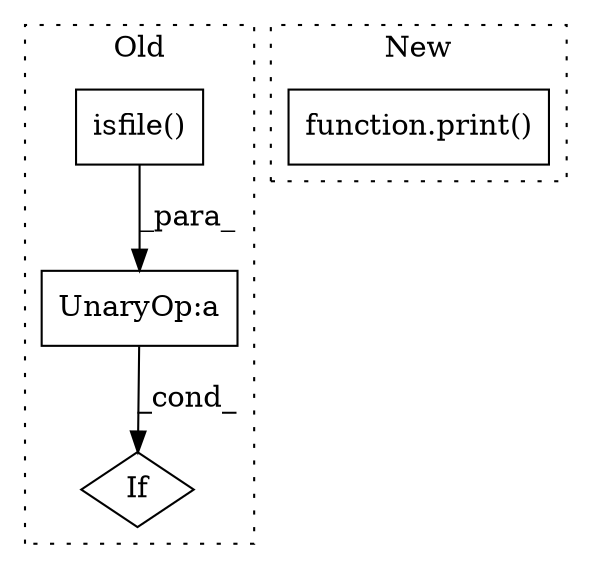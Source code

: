 digraph G {
subgraph cluster0 {
1 [label="isfile()" a="75" s="1106,1128" l="15,1" shape="box"];
3 [label="If" a="96" s="1080" l="3" shape="diamond"];
4 [label="UnaryOp:a" a="61" s="1102" l="3" shape="box"];
label = "Old";
style="dotted";
}
subgraph cluster1 {
2 [label="function.print()" a="75" s="1456,1495" l="6,1" shape="box"];
label = "New";
style="dotted";
}
1 -> 4 [label="_para_"];
4 -> 3 [label="_cond_"];
}
